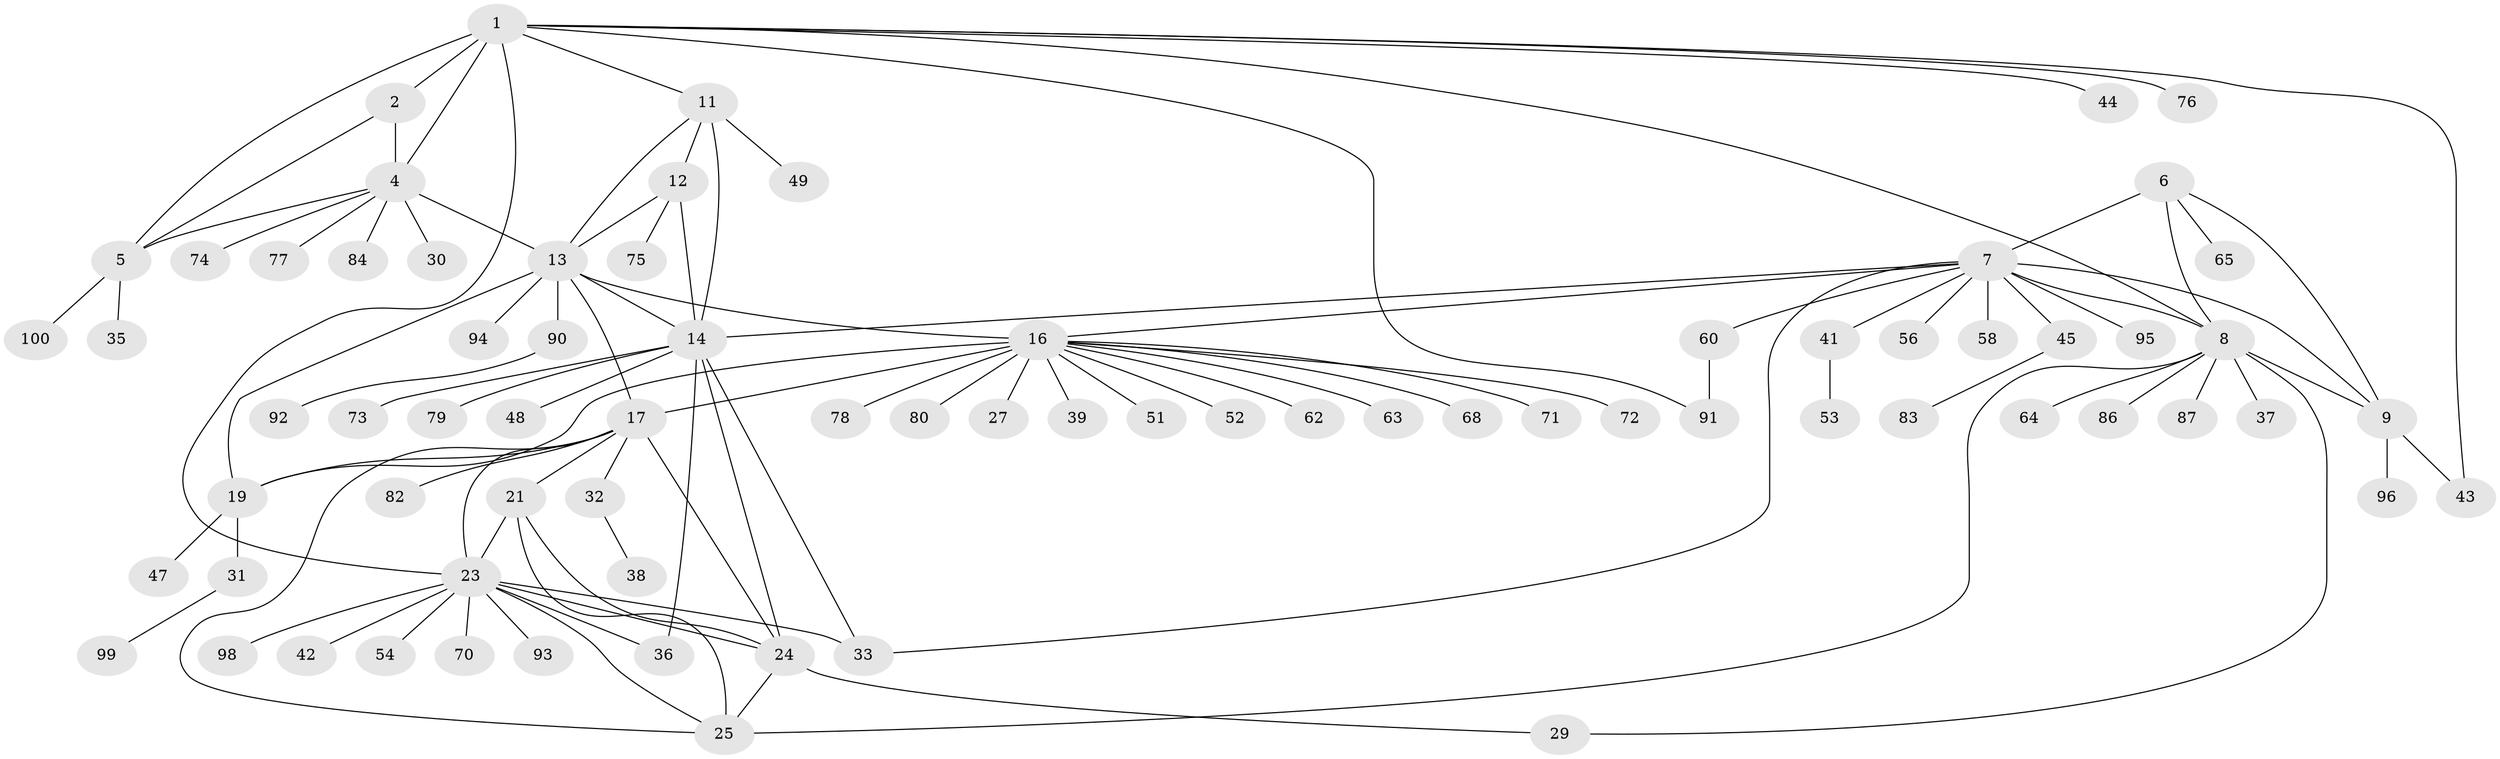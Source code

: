 // original degree distribution, {10: 0.03, 4: 0.03, 5: 0.04, 7: 0.05, 8: 0.01, 9: 0.02, 6: 0.06, 15: 0.01, 12: 0.01, 2: 0.16, 1: 0.55, 3: 0.03}
// Generated by graph-tools (version 1.1) at 2025/11/02/27/25 16:11:34]
// undirected, 76 vertices, 105 edges
graph export_dot {
graph [start="1"]
  node [color=gray90,style=filled];
  1 [super="+3"];
  2;
  4 [super="+66"];
  5 [super="+55"];
  6 [super="+61"];
  7 [super="+10"];
  8 [super="+46"];
  9 [super="+59"];
  11 [super="+89"];
  12 [super="+28"];
  13 [super="+18"];
  14 [super="+15"];
  16 [super="+20"];
  17 [super="+22"];
  19;
  21;
  23 [super="+26"];
  24 [super="+50"];
  25 [super="+34"];
  27;
  29;
  30;
  31;
  32 [super="+40"];
  33 [super="+97"];
  35;
  36;
  37;
  38;
  39;
  41 [super="+81"];
  42;
  43 [super="+57"];
  44 [super="+88"];
  45;
  47 [super="+67"];
  48;
  49;
  51;
  52;
  53;
  54;
  56;
  58;
  60 [super="+85"];
  62;
  63 [super="+69"];
  64;
  65;
  68;
  70;
  71;
  72;
  73;
  74;
  75;
  76;
  77;
  78;
  79;
  80;
  82;
  83;
  84;
  86;
  87;
  90;
  91;
  92;
  93;
  94;
  95;
  96;
  98;
  99;
  100;
  1 -- 2 [weight=2];
  1 -- 4 [weight=2];
  1 -- 5 [weight=2];
  1 -- 8;
  1 -- 23;
  1 -- 44;
  1 -- 76;
  1 -- 91;
  1 -- 11;
  1 -- 43;
  2 -- 4;
  2 -- 5;
  4 -- 5;
  4 -- 30;
  4 -- 74;
  4 -- 77;
  4 -- 84;
  4 -- 13;
  5 -- 35;
  5 -- 100;
  6 -- 7 [weight=2];
  6 -- 8;
  6 -- 9;
  6 -- 65;
  7 -- 8 [weight=2];
  7 -- 9 [weight=2];
  7 -- 33;
  7 -- 41;
  7 -- 45;
  7 -- 60;
  7 -- 14;
  7 -- 56;
  7 -- 58;
  7 -- 95;
  7 -- 16;
  8 -- 9;
  8 -- 25;
  8 -- 37;
  8 -- 64;
  8 -- 29;
  8 -- 86;
  8 -- 87;
  9 -- 43;
  9 -- 96;
  11 -- 12;
  11 -- 13;
  11 -- 14 [weight=2];
  11 -- 49;
  12 -- 13;
  12 -- 14 [weight=2];
  12 -- 75;
  13 -- 14 [weight=2];
  13 -- 94;
  13 -- 16 [weight=2];
  13 -- 17;
  13 -- 19;
  13 -- 90;
  14 -- 24;
  14 -- 33;
  14 -- 36;
  14 -- 48;
  14 -- 73;
  14 -- 79;
  16 -- 17 [weight=2];
  16 -- 19 [weight=2];
  16 -- 80;
  16 -- 68;
  16 -- 39;
  16 -- 71;
  16 -- 72;
  16 -- 78;
  16 -- 51;
  16 -- 52;
  16 -- 27;
  16 -- 62;
  16 -- 63;
  17 -- 19;
  17 -- 32;
  17 -- 82;
  17 -- 21;
  17 -- 23;
  17 -- 24;
  17 -- 25;
  19 -- 31;
  19 -- 47;
  21 -- 23;
  21 -- 24;
  21 -- 25;
  23 -- 24;
  23 -- 25;
  23 -- 36;
  23 -- 42;
  23 -- 54;
  23 -- 70;
  23 -- 93;
  23 -- 98;
  23 -- 33;
  24 -- 25;
  24 -- 29;
  31 -- 99;
  32 -- 38;
  41 -- 53;
  45 -- 83;
  60 -- 91;
  90 -- 92;
}
